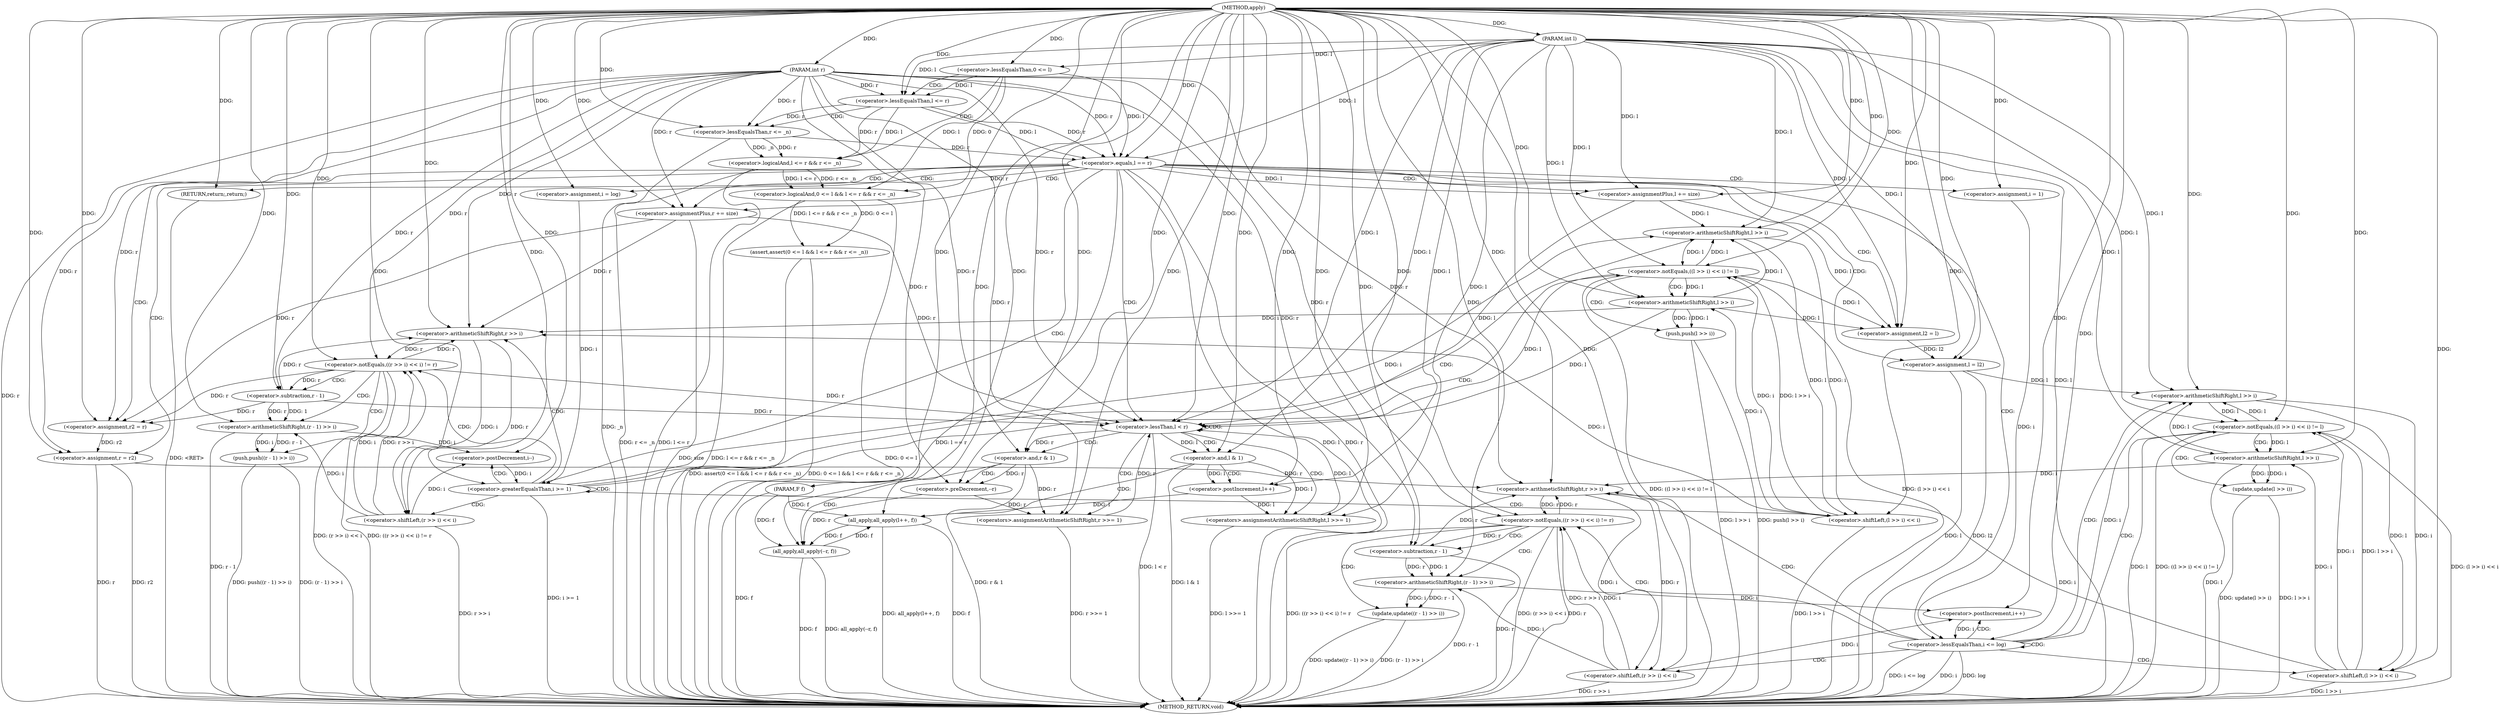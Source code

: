 digraph "apply" {  
"1003475" [label = "(METHOD,apply)" ]
"1003619" [label = "(METHOD_RETURN,void)" ]
"1003476" [label = "(PARAM,int l)" ]
"1003477" [label = "(PARAM,int r)" ]
"1003478" [label = "(PARAM,F f)" ]
"1003480" [label = "(assert,assert(0 <= l && l <= r && r <= _n))" ]
"1003497" [label = "(<operator>.assignmentPlus,l += size)" ]
"1003500" [label = "(<operator>.assignmentPlus,r += size)" ]
"1003493" [label = "(<operator>.equals,l == r)" ]
"1003496" [label = "(RETURN,return;,return;)" ]
"1003505" [label = "(<operator>.assignment,i = log)" ]
"1003508" [label = "(<operator>.greaterEqualsThan,i >= 1)" ]
"1003511" [label = "(<operator>.postDecrement,i--)" ]
"1003542" [label = "(<operator>.assignment,l2 = l)" ]
"1003546" [label = "(<operator>.assignment,r2 = r)" ]
"1003576" [label = "(<operator>.assignment,l = l2)" ]
"1003579" [label = "(<operator>.assignment,r = r2)" ]
"1003584" [label = "(<operator>.assignment,i = 1)" ]
"1003587" [label = "(<operator>.lessEqualsThan,i <= log)" ]
"1003590" [label = "(<operator>.postIncrement,i++)" ]
"1003481" [label = "(<operator>.logicalAnd,0 <= l && l <= r && r <= _n)" ]
"1003550" [label = "(<operator>.lessThan,l < r)" ]
"1003482" [label = "(<operator>.lessEqualsThan,0 <= l)" ]
"1003485" [label = "(<operator>.logicalAnd,l <= r && r <= _n)" ]
"1003515" [label = "(<operator>.notEquals,((l >> i) << i) != l)" ]
"1003522" [label = "(push,push(l >> i))" ]
"1003527" [label = "(<operator>.notEquals,((r >> i) << i) != r)" ]
"1003534" [label = "(push,push((r - 1) >> i))" ]
"1003570" [label = "(<operators>.assignmentArithmeticShiftRight,l >>= 1)" ]
"1003573" [label = "(<operators>.assignmentArithmeticShiftRight,r >>= 1)" ]
"1003594" [label = "(<operator>.notEquals,((l >> i) << i) != l)" ]
"1003601" [label = "(update,update(l >> i))" ]
"1003606" [label = "(<operator>.notEquals,((r >> i) << i) != r)" ]
"1003613" [label = "(update,update((r - 1) >> i))" ]
"1003486" [label = "(<operator>.lessEqualsThan,l <= r)" ]
"1003489" [label = "(<operator>.lessEqualsThan,r <= _n)" ]
"1003555" [label = "(<operator>.and,l & 1)" ]
"1003558" [label = "(all_apply,all_apply(l++, f))" ]
"1003563" [label = "(<operator>.and,r & 1)" ]
"1003566" [label = "(all_apply,all_apply(--r, f))" ]
"1003516" [label = "(<operator>.shiftLeft,(l >> i) << i)" ]
"1003523" [label = "(<operator>.arithmeticShiftRight,l >> i)" ]
"1003528" [label = "(<operator>.shiftLeft,(r >> i) << i)" ]
"1003535" [label = "(<operator>.arithmeticShiftRight,(r - 1) >> i)" ]
"1003595" [label = "(<operator>.shiftLeft,(l >> i) << i)" ]
"1003602" [label = "(<operator>.arithmeticShiftRight,l >> i)" ]
"1003607" [label = "(<operator>.shiftLeft,(r >> i) << i)" ]
"1003614" [label = "(<operator>.arithmeticShiftRight,(r - 1) >> i)" ]
"1003517" [label = "(<operator>.arithmeticShiftRight,l >> i)" ]
"1003529" [label = "(<operator>.arithmeticShiftRight,r >> i)" ]
"1003536" [label = "(<operator>.subtraction,r - 1)" ]
"1003559" [label = "(<operator>.postIncrement,l++)" ]
"1003567" [label = "(<operator>.preDecrement,--r)" ]
"1003596" [label = "(<operator>.arithmeticShiftRight,l >> i)" ]
"1003608" [label = "(<operator>.arithmeticShiftRight,r >> i)" ]
"1003615" [label = "(<operator>.subtraction,r - 1)" ]
  "1003476" -> "1003619"  [ label = "DDG: l"] 
  "1003477" -> "1003619"  [ label = "DDG: r"] 
  "1003478" -> "1003619"  [ label = "DDG: f"] 
  "1003481" -> "1003619"  [ label = "DDG: 0 <= l"] 
  "1003485" -> "1003619"  [ label = "DDG: l <= r"] 
  "1003485" -> "1003619"  [ label = "DDG: r <= _n"] 
  "1003481" -> "1003619"  [ label = "DDG: l <= r && r <= _n"] 
  "1003480" -> "1003619"  [ label = "DDG: 0 <= l && l <= r && r <= _n"] 
  "1003480" -> "1003619"  [ label = "DDG: assert(0 <= l && l <= r && r <= _n)"] 
  "1003493" -> "1003619"  [ label = "DDG: l"] 
  "1003493" -> "1003619"  [ label = "DDG: r"] 
  "1003493" -> "1003619"  [ label = "DDG: l == r"] 
  "1003500" -> "1003619"  [ label = "DDG: size"] 
  "1003508" -> "1003619"  [ label = "DDG: i >= 1"] 
  "1003550" -> "1003619"  [ label = "DDG: l < r"] 
  "1003576" -> "1003619"  [ label = "DDG: l"] 
  "1003576" -> "1003619"  [ label = "DDG: l2"] 
  "1003579" -> "1003619"  [ label = "DDG: r"] 
  "1003579" -> "1003619"  [ label = "DDG: r2"] 
  "1003587" -> "1003619"  [ label = "DDG: i"] 
  "1003587" -> "1003619"  [ label = "DDG: log"] 
  "1003587" -> "1003619"  [ label = "DDG: i <= log"] 
  "1003595" -> "1003619"  [ label = "DDG: l >> i"] 
  "1003594" -> "1003619"  [ label = "DDG: (l >> i) << i"] 
  "1003594" -> "1003619"  [ label = "DDG: l"] 
  "1003594" -> "1003619"  [ label = "DDG: ((l >> i) << i) != l"] 
  "1003602" -> "1003619"  [ label = "DDG: l"] 
  "1003601" -> "1003619"  [ label = "DDG: l >> i"] 
  "1003601" -> "1003619"  [ label = "DDG: update(l >> i)"] 
  "1003607" -> "1003619"  [ label = "DDG: r >> i"] 
  "1003606" -> "1003619"  [ label = "DDG: (r >> i) << i"] 
  "1003606" -> "1003619"  [ label = "DDG: r"] 
  "1003606" -> "1003619"  [ label = "DDG: ((r >> i) << i) != r"] 
  "1003615" -> "1003619"  [ label = "DDG: r"] 
  "1003614" -> "1003619"  [ label = "DDG: r - 1"] 
  "1003613" -> "1003619"  [ label = "DDG: (r - 1) >> i"] 
  "1003613" -> "1003619"  [ label = "DDG: update((r - 1) >> i)"] 
  "1003555" -> "1003619"  [ label = "DDG: l & 1"] 
  "1003558" -> "1003619"  [ label = "DDG: f"] 
  "1003558" -> "1003619"  [ label = "DDG: all_apply(l++, f)"] 
  "1003563" -> "1003619"  [ label = "DDG: r & 1"] 
  "1003566" -> "1003619"  [ label = "DDG: f"] 
  "1003566" -> "1003619"  [ label = "DDG: all_apply(--r, f)"] 
  "1003570" -> "1003619"  [ label = "DDG: l >>= 1"] 
  "1003573" -> "1003619"  [ label = "DDG: r >>= 1"] 
  "1003516" -> "1003619"  [ label = "DDG: l >> i"] 
  "1003515" -> "1003619"  [ label = "DDG: (l >> i) << i"] 
  "1003515" -> "1003619"  [ label = "DDG: ((l >> i) << i) != l"] 
  "1003522" -> "1003619"  [ label = "DDG: l >> i"] 
  "1003522" -> "1003619"  [ label = "DDG: push(l >> i)"] 
  "1003528" -> "1003619"  [ label = "DDG: r >> i"] 
  "1003527" -> "1003619"  [ label = "DDG: (r >> i) << i"] 
  "1003527" -> "1003619"  [ label = "DDG: ((r >> i) << i) != r"] 
  "1003535" -> "1003619"  [ label = "DDG: r - 1"] 
  "1003534" -> "1003619"  [ label = "DDG: (r - 1) >> i"] 
  "1003534" -> "1003619"  [ label = "DDG: push((r - 1) >> i)"] 
  "1003496" -> "1003619"  [ label = "DDG: <RET>"] 
  "1003489" -> "1003619"  [ label = "DDG: _n"] 
  "1003475" -> "1003476"  [ label = "DDG: "] 
  "1003475" -> "1003477"  [ label = "DDG: "] 
  "1003475" -> "1003478"  [ label = "DDG: "] 
  "1003475" -> "1003497"  [ label = "DDG: "] 
  "1003475" -> "1003500"  [ label = "DDG: "] 
  "1003481" -> "1003480"  [ label = "DDG: 0 <= l"] 
  "1003481" -> "1003480"  [ label = "DDG: l <= r && r <= _n"] 
  "1003475" -> "1003496"  [ label = "DDG: "] 
  "1003493" -> "1003497"  [ label = "DDG: l"] 
  "1003476" -> "1003497"  [ label = "DDG: l"] 
  "1003493" -> "1003500"  [ label = "DDG: r"] 
  "1003477" -> "1003500"  [ label = "DDG: r"] 
  "1003475" -> "1003505"  [ label = "DDG: "] 
  "1003497" -> "1003542"  [ label = "DDG: l"] 
  "1003515" -> "1003542"  [ label = "DDG: l"] 
  "1003523" -> "1003542"  [ label = "DDG: l"] 
  "1003476" -> "1003542"  [ label = "DDG: l"] 
  "1003475" -> "1003542"  [ label = "DDG: "] 
  "1003500" -> "1003546"  [ label = "DDG: r"] 
  "1003527" -> "1003546"  [ label = "DDG: r"] 
  "1003536" -> "1003546"  [ label = "DDG: r"] 
  "1003477" -> "1003546"  [ label = "DDG: r"] 
  "1003475" -> "1003546"  [ label = "DDG: "] 
  "1003542" -> "1003576"  [ label = "DDG: l2"] 
  "1003475" -> "1003576"  [ label = "DDG: "] 
  "1003546" -> "1003579"  [ label = "DDG: r2"] 
  "1003475" -> "1003579"  [ label = "DDG: "] 
  "1003475" -> "1003584"  [ label = "DDG: "] 
  "1003482" -> "1003481"  [ label = "DDG: l"] 
  "1003482" -> "1003481"  [ label = "DDG: 0"] 
  "1003485" -> "1003481"  [ label = "DDG: l <= r"] 
  "1003485" -> "1003481"  [ label = "DDG: r <= _n"] 
  "1003482" -> "1003493"  [ label = "DDG: l"] 
  "1003486" -> "1003493"  [ label = "DDG: l"] 
  "1003476" -> "1003493"  [ label = "DDG: l"] 
  "1003475" -> "1003493"  [ label = "DDG: "] 
  "1003486" -> "1003493"  [ label = "DDG: r"] 
  "1003489" -> "1003493"  [ label = "DDG: r"] 
  "1003477" -> "1003493"  [ label = "DDG: r"] 
  "1003505" -> "1003508"  [ label = "DDG: i"] 
  "1003511" -> "1003508"  [ label = "DDG: i"] 
  "1003475" -> "1003508"  [ label = "DDG: "] 
  "1003528" -> "1003511"  [ label = "DDG: i"] 
  "1003535" -> "1003511"  [ label = "DDG: i"] 
  "1003475" -> "1003511"  [ label = "DDG: "] 
  "1003476" -> "1003576"  [ label = "DDG: l"] 
  "1003477" -> "1003579"  [ label = "DDG: r"] 
  "1003584" -> "1003587"  [ label = "DDG: i"] 
  "1003590" -> "1003587"  [ label = "DDG: i"] 
  "1003475" -> "1003587"  [ label = "DDG: "] 
  "1003607" -> "1003590"  [ label = "DDG: i"] 
  "1003614" -> "1003590"  [ label = "DDG: i"] 
  "1003475" -> "1003590"  [ label = "DDG: "] 
  "1003475" -> "1003482"  [ label = "DDG: "] 
  "1003476" -> "1003482"  [ label = "DDG: l"] 
  "1003486" -> "1003485"  [ label = "DDG: l"] 
  "1003486" -> "1003485"  [ label = "DDG: r"] 
  "1003489" -> "1003485"  [ label = "DDG: _n"] 
  "1003489" -> "1003485"  [ label = "DDG: r"] 
  "1003570" -> "1003550"  [ label = "DDG: l"] 
  "1003476" -> "1003550"  [ label = "DDG: l"] 
  "1003475" -> "1003550"  [ label = "DDG: "] 
  "1003497" -> "1003550"  [ label = "DDG: l"] 
  "1003515" -> "1003550"  [ label = "DDG: l"] 
  "1003523" -> "1003550"  [ label = "DDG: l"] 
  "1003573" -> "1003550"  [ label = "DDG: r"] 
  "1003477" -> "1003550"  [ label = "DDG: r"] 
  "1003500" -> "1003550"  [ label = "DDG: r"] 
  "1003527" -> "1003550"  [ label = "DDG: r"] 
  "1003536" -> "1003550"  [ label = "DDG: r"] 
  "1003482" -> "1003486"  [ label = "DDG: l"] 
  "1003476" -> "1003486"  [ label = "DDG: l"] 
  "1003475" -> "1003486"  [ label = "DDG: "] 
  "1003477" -> "1003486"  [ label = "DDG: r"] 
  "1003486" -> "1003489"  [ label = "DDG: r"] 
  "1003477" -> "1003489"  [ label = "DDG: r"] 
  "1003475" -> "1003489"  [ label = "DDG: "] 
  "1003516" -> "1003515"  [ label = "DDG: i"] 
  "1003516" -> "1003515"  [ label = "DDG: l >> i"] 
  "1003517" -> "1003515"  [ label = "DDG: l"] 
  "1003476" -> "1003515"  [ label = "DDG: l"] 
  "1003475" -> "1003515"  [ label = "DDG: "] 
  "1003523" -> "1003522"  [ label = "DDG: i"] 
  "1003523" -> "1003522"  [ label = "DDG: l"] 
  "1003528" -> "1003527"  [ label = "DDG: i"] 
  "1003528" -> "1003527"  [ label = "DDG: r >> i"] 
  "1003529" -> "1003527"  [ label = "DDG: r"] 
  "1003477" -> "1003527"  [ label = "DDG: r"] 
  "1003475" -> "1003527"  [ label = "DDG: "] 
  "1003535" -> "1003534"  [ label = "DDG: r - 1"] 
  "1003535" -> "1003534"  [ label = "DDG: i"] 
  "1003555" -> "1003570"  [ label = "DDG: l"] 
  "1003559" -> "1003570"  [ label = "DDG: l"] 
  "1003476" -> "1003570"  [ label = "DDG: l"] 
  "1003475" -> "1003570"  [ label = "DDG: "] 
  "1003563" -> "1003573"  [ label = "DDG: r"] 
  "1003567" -> "1003573"  [ label = "DDG: r"] 
  "1003477" -> "1003573"  [ label = "DDG: r"] 
  "1003475" -> "1003573"  [ label = "DDG: "] 
  "1003595" -> "1003594"  [ label = "DDG: i"] 
  "1003595" -> "1003594"  [ label = "DDG: l >> i"] 
  "1003596" -> "1003594"  [ label = "DDG: l"] 
  "1003476" -> "1003594"  [ label = "DDG: l"] 
  "1003475" -> "1003594"  [ label = "DDG: "] 
  "1003602" -> "1003601"  [ label = "DDG: l"] 
  "1003602" -> "1003601"  [ label = "DDG: i"] 
  "1003607" -> "1003606"  [ label = "DDG: r >> i"] 
  "1003607" -> "1003606"  [ label = "DDG: i"] 
  "1003608" -> "1003606"  [ label = "DDG: r"] 
  "1003477" -> "1003606"  [ label = "DDG: r"] 
  "1003475" -> "1003606"  [ label = "DDG: "] 
  "1003614" -> "1003613"  [ label = "DDG: i"] 
  "1003614" -> "1003613"  [ label = "DDG: r - 1"] 
  "1003517" -> "1003516"  [ label = "DDG: i"] 
  "1003517" -> "1003516"  [ label = "DDG: l"] 
  "1003475" -> "1003516"  [ label = "DDG: "] 
  "1003515" -> "1003523"  [ label = "DDG: l"] 
  "1003476" -> "1003523"  [ label = "DDG: l"] 
  "1003475" -> "1003523"  [ label = "DDG: "] 
  "1003516" -> "1003523"  [ label = "DDG: i"] 
  "1003529" -> "1003528"  [ label = "DDG: r"] 
  "1003529" -> "1003528"  [ label = "DDG: i"] 
  "1003475" -> "1003528"  [ label = "DDG: "] 
  "1003536" -> "1003535"  [ label = "DDG: 1"] 
  "1003536" -> "1003535"  [ label = "DDG: r"] 
  "1003528" -> "1003535"  [ label = "DDG: i"] 
  "1003475" -> "1003535"  [ label = "DDG: "] 
  "1003550" -> "1003555"  [ label = "DDG: l"] 
  "1003476" -> "1003555"  [ label = "DDG: l"] 
  "1003475" -> "1003555"  [ label = "DDG: "] 
  "1003559" -> "1003558"  [ label = "DDG: l"] 
  "1003566" -> "1003558"  [ label = "DDG: f"] 
  "1003478" -> "1003558"  [ label = "DDG: f"] 
  "1003475" -> "1003558"  [ label = "DDG: "] 
  "1003550" -> "1003563"  [ label = "DDG: r"] 
  "1003477" -> "1003563"  [ label = "DDG: r"] 
  "1003475" -> "1003563"  [ label = "DDG: "] 
  "1003567" -> "1003566"  [ label = "DDG: r"] 
  "1003558" -> "1003566"  [ label = "DDG: f"] 
  "1003478" -> "1003566"  [ label = "DDG: f"] 
  "1003475" -> "1003566"  [ label = "DDG: "] 
  "1003596" -> "1003595"  [ label = "DDG: l"] 
  "1003596" -> "1003595"  [ label = "DDG: i"] 
  "1003475" -> "1003595"  [ label = "DDG: "] 
  "1003594" -> "1003602"  [ label = "DDG: l"] 
  "1003476" -> "1003602"  [ label = "DDG: l"] 
  "1003475" -> "1003602"  [ label = "DDG: "] 
  "1003595" -> "1003602"  [ label = "DDG: i"] 
  "1003608" -> "1003607"  [ label = "DDG: r"] 
  "1003608" -> "1003607"  [ label = "DDG: i"] 
  "1003475" -> "1003607"  [ label = "DDG: "] 
  "1003615" -> "1003614"  [ label = "DDG: 1"] 
  "1003615" -> "1003614"  [ label = "DDG: r"] 
  "1003607" -> "1003614"  [ label = "DDG: i"] 
  "1003475" -> "1003614"  [ label = "DDG: "] 
  "1003497" -> "1003517"  [ label = "DDG: l"] 
  "1003515" -> "1003517"  [ label = "DDG: l"] 
  "1003523" -> "1003517"  [ label = "DDG: l"] 
  "1003476" -> "1003517"  [ label = "DDG: l"] 
  "1003475" -> "1003517"  [ label = "DDG: "] 
  "1003508" -> "1003517"  [ label = "DDG: i"] 
  "1003500" -> "1003529"  [ label = "DDG: r"] 
  "1003527" -> "1003529"  [ label = "DDG: r"] 
  "1003536" -> "1003529"  [ label = "DDG: r"] 
  "1003477" -> "1003529"  [ label = "DDG: r"] 
  "1003475" -> "1003529"  [ label = "DDG: "] 
  "1003516" -> "1003529"  [ label = "DDG: i"] 
  "1003523" -> "1003529"  [ label = "DDG: i"] 
  "1003527" -> "1003536"  [ label = "DDG: r"] 
  "1003477" -> "1003536"  [ label = "DDG: r"] 
  "1003475" -> "1003536"  [ label = "DDG: "] 
  "1003555" -> "1003559"  [ label = "DDG: l"] 
  "1003476" -> "1003559"  [ label = "DDG: l"] 
  "1003475" -> "1003559"  [ label = "DDG: "] 
  "1003563" -> "1003567"  [ label = "DDG: r"] 
  "1003477" -> "1003567"  [ label = "DDG: r"] 
  "1003475" -> "1003567"  [ label = "DDG: "] 
  "1003576" -> "1003596"  [ label = "DDG: l"] 
  "1003594" -> "1003596"  [ label = "DDG: l"] 
  "1003602" -> "1003596"  [ label = "DDG: l"] 
  "1003476" -> "1003596"  [ label = "DDG: l"] 
  "1003475" -> "1003596"  [ label = "DDG: "] 
  "1003587" -> "1003596"  [ label = "DDG: i"] 
  "1003579" -> "1003608"  [ label = "DDG: r"] 
  "1003606" -> "1003608"  [ label = "DDG: r"] 
  "1003615" -> "1003608"  [ label = "DDG: r"] 
  "1003477" -> "1003608"  [ label = "DDG: r"] 
  "1003475" -> "1003608"  [ label = "DDG: "] 
  "1003595" -> "1003608"  [ label = "DDG: i"] 
  "1003602" -> "1003608"  [ label = "DDG: i"] 
  "1003606" -> "1003615"  [ label = "DDG: r"] 
  "1003477" -> "1003615"  [ label = "DDG: r"] 
  "1003475" -> "1003615"  [ label = "DDG: "] 
  "1003493" -> "1003542"  [ label = "CDG: "] 
  "1003493" -> "1003576"  [ label = "CDG: "] 
  "1003493" -> "1003508"  [ label = "CDG: "] 
  "1003493" -> "1003579"  [ label = "CDG: "] 
  "1003493" -> "1003497"  [ label = "CDG: "] 
  "1003493" -> "1003500"  [ label = "CDG: "] 
  "1003493" -> "1003550"  [ label = "CDG: "] 
  "1003493" -> "1003505"  [ label = "CDG: "] 
  "1003493" -> "1003546"  [ label = "CDG: "] 
  "1003493" -> "1003496"  [ label = "CDG: "] 
  "1003493" -> "1003584"  [ label = "CDG: "] 
  "1003493" -> "1003587"  [ label = "CDG: "] 
  "1003508" -> "1003527"  [ label = "CDG: "] 
  "1003508" -> "1003511"  [ label = "CDG: "] 
  "1003508" -> "1003529"  [ label = "CDG: "] 
  "1003508" -> "1003508"  [ label = "CDG: "] 
  "1003508" -> "1003515"  [ label = "CDG: "] 
  "1003508" -> "1003516"  [ label = "CDG: "] 
  "1003508" -> "1003528"  [ label = "CDG: "] 
  "1003508" -> "1003517"  [ label = "CDG: "] 
  "1003587" -> "1003596"  [ label = "CDG: "] 
  "1003587" -> "1003607"  [ label = "CDG: "] 
  "1003587" -> "1003608"  [ label = "CDG: "] 
  "1003587" -> "1003595"  [ label = "CDG: "] 
  "1003587" -> "1003594"  [ label = "CDG: "] 
  "1003587" -> "1003606"  [ label = "CDG: "] 
  "1003587" -> "1003590"  [ label = "CDG: "] 
  "1003587" -> "1003587"  [ label = "CDG: "] 
  "1003482" -> "1003485"  [ label = "CDG: "] 
  "1003482" -> "1003486"  [ label = "CDG: "] 
  "1003550" -> "1003563"  [ label = "CDG: "] 
  "1003550" -> "1003570"  [ label = "CDG: "] 
  "1003550" -> "1003573"  [ label = "CDG: "] 
  "1003550" -> "1003550"  [ label = "CDG: "] 
  "1003550" -> "1003555"  [ label = "CDG: "] 
  "1003486" -> "1003489"  [ label = "CDG: "] 
  "1003515" -> "1003523"  [ label = "CDG: "] 
  "1003515" -> "1003522"  [ label = "CDG: "] 
  "1003527" -> "1003534"  [ label = "CDG: "] 
  "1003527" -> "1003536"  [ label = "CDG: "] 
  "1003527" -> "1003535"  [ label = "CDG: "] 
  "1003594" -> "1003602"  [ label = "CDG: "] 
  "1003594" -> "1003601"  [ label = "CDG: "] 
  "1003606" -> "1003613"  [ label = "CDG: "] 
  "1003606" -> "1003614"  [ label = "CDG: "] 
  "1003606" -> "1003615"  [ label = "CDG: "] 
  "1003555" -> "1003559"  [ label = "CDG: "] 
  "1003555" -> "1003558"  [ label = "CDG: "] 
  "1003563" -> "1003566"  [ label = "CDG: "] 
  "1003563" -> "1003567"  [ label = "CDG: "] 
}
